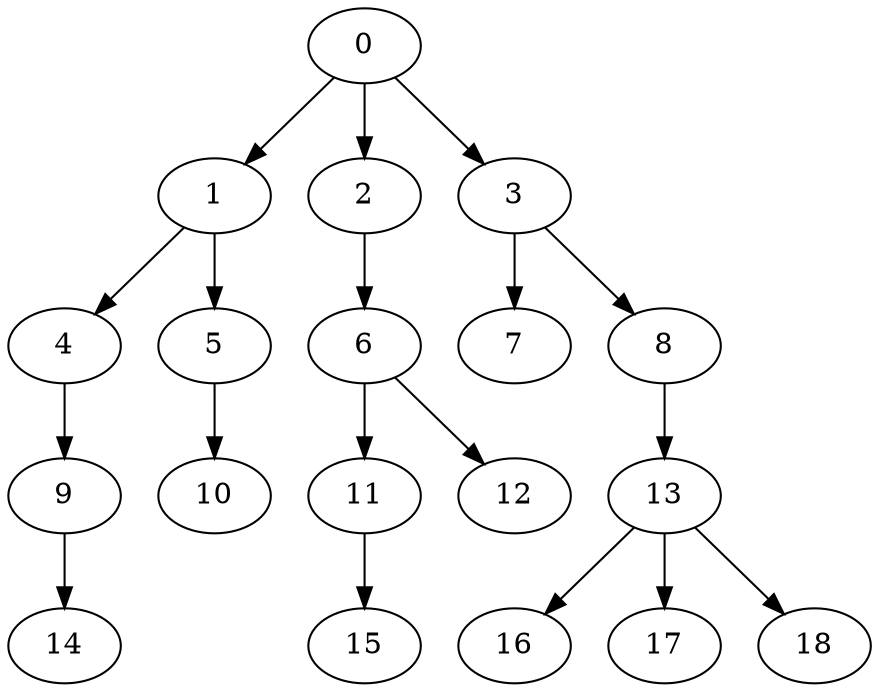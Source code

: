 digraph G {
0 -> 1;
0 -> 2;
0 -> 3;
1 -> 4;
1 -> 5;
2 -> 6;
3 -> 7;
3 -> 8;
4 -> 9;
5 -> 10;
6 -> 11;
6 -> 12;
8 -> 13;
9 -> 14;
11 -> 15;
13 -> 16;
13 -> 17;
13 -> 18;
}
